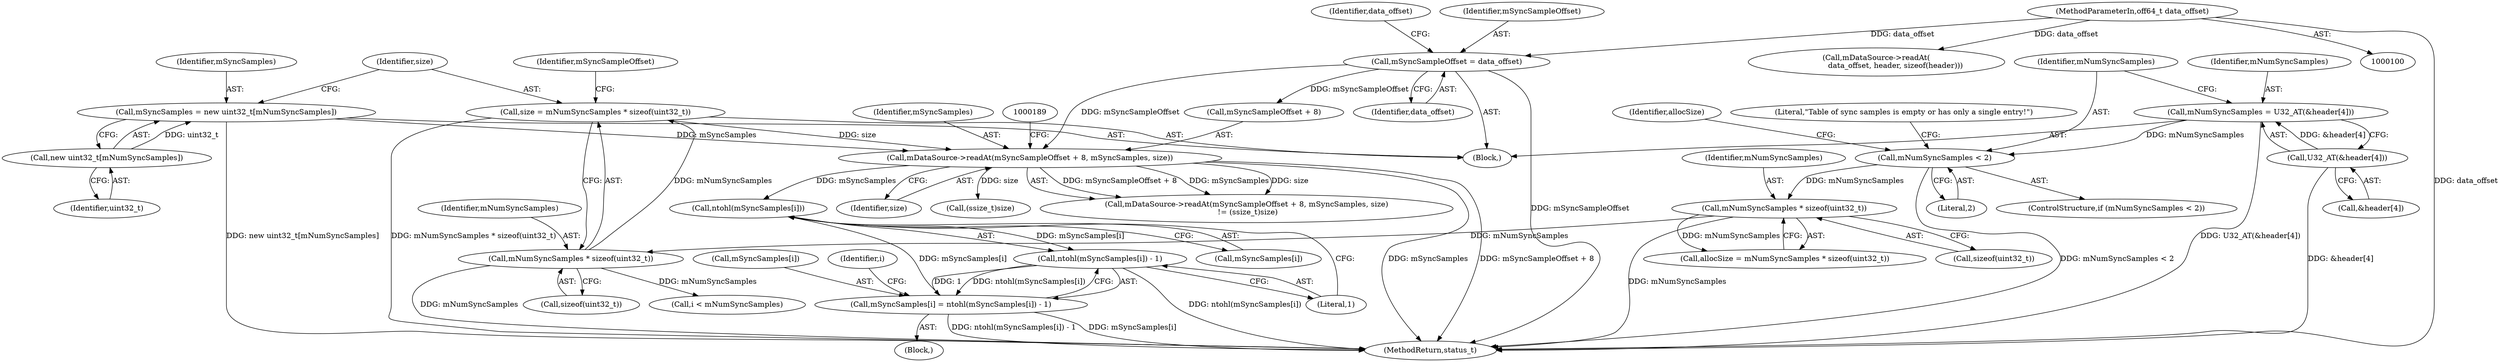 digraph "0_Android_edd4a76eb4747bd19ed122df46fa46b452c12a0d_0@array" {
"1000210" [label="(Call,ntohl(mSyncSamples[i]))"];
"1000182" [label="(Call,mDataSource->readAt(mSyncSampleOffset + 8, mSyncSamples, size))"];
"1000115" [label="(Call,mSyncSampleOffset = data_offset)"];
"1000101" [label="(MethodParameterIn,off64_t data_offset)"];
"1000169" [label="(Call,mSyncSamples = new uint32_t[mNumSyncSamples])"];
"1000171" [label="(Call,new uint32_t[mNumSyncSamples])"];
"1000174" [label="(Call,size = mNumSyncSamples * sizeof(uint32_t))"];
"1000176" [label="(Call,mNumSyncSamples * sizeof(uint32_t))"];
"1000158" [label="(Call,mNumSyncSamples * sizeof(uint32_t))"];
"1000149" [label="(Call,mNumSyncSamples < 2)"];
"1000141" [label="(Call,mNumSyncSamples = U32_AT(&header[4]))"];
"1000143" [label="(Call,U32_AT(&header[4]))"];
"1000205" [label="(Call,mSyncSamples[i] = ntohl(mSyncSamples[i]) - 1)"];
"1000209" [label="(Call,ntohl(mSyncSamples[i]) - 1)"];
"1000210" [label="(Call,ntohl(mSyncSamples[i]))"];
"1000175" [label="(Identifier,size)"];
"1000157" [label="(Identifier,allocSize)"];
"1000154" [label="(Literal,\"Table of sync samples is empty or has only a single entry!\")"];
"1000101" [label="(MethodParameterIn,off64_t data_offset)"];
"1000141" [label="(Call,mNumSyncSamples = U32_AT(&header[4]))"];
"1000117" [label="(Identifier,data_offset)"];
"1000142" [label="(Identifier,mNumSyncSamples)"];
"1000183" [label="(Call,mSyncSampleOffset + 8)"];
"1000103" [label="(Block,)"];
"1000156" [label="(Call,allocSize = mNumSyncSamples * sizeof(uint32_t))"];
"1000115" [label="(Call,mSyncSampleOffset = data_offset)"];
"1000186" [label="(Identifier,mSyncSamples)"];
"1000170" [label="(Identifier,mSyncSamples)"];
"1000203" [label="(Identifier,i)"];
"1000176" [label="(Call,mNumSyncSamples * sizeof(uint32_t))"];
"1000177" [label="(Identifier,mNumSyncSamples)"];
"1000172" [label="(Identifier,uint32_t)"];
"1000150" [label="(Identifier,mNumSyncSamples)"];
"1000151" [label="(Literal,2)"];
"1000206" [label="(Call,mSyncSamples[i])"];
"1000160" [label="(Call,sizeof(uint32_t))"];
"1000169" [label="(Call,mSyncSamples = new uint32_t[mNumSyncSamples])"];
"1000174" [label="(Call,size = mNumSyncSamples * sizeof(uint32_t))"];
"1000209" [label="(Call,ntohl(mSyncSamples[i]) - 1)"];
"1000211" [label="(Call,mSyncSamples[i])"];
"1000149" [label="(Call,mNumSyncSamples < 2)"];
"1000184" [label="(Identifier,mSyncSampleOffset)"];
"1000122" [label="(Identifier,data_offset)"];
"1000187" [label="(Identifier,size)"];
"1000199" [label="(Call,i < mNumSyncSamples)"];
"1000178" [label="(Call,sizeof(uint32_t))"];
"1000158" [label="(Call,mNumSyncSamples * sizeof(uint32_t))"];
"1000116" [label="(Identifier,mSyncSampleOffset)"];
"1000214" [label="(Literal,1)"];
"1000204" [label="(Block,)"];
"1000217" [label="(MethodReturn,status_t)"];
"1000148" [label="(ControlStructure,if (mNumSyncSamples < 2))"];
"1000171" [label="(Call,new uint32_t[mNumSyncSamples])"];
"1000188" [label="(Call,(ssize_t)size)"];
"1000159" [label="(Identifier,mNumSyncSamples)"];
"1000143" [label="(Call,U32_AT(&header[4]))"];
"1000181" [label="(Call,mDataSource->readAt(mSyncSampleOffset + 8, mSyncSamples, size)\n != (ssize_t)size)"];
"1000121" [label="(Call,mDataSource->readAt(\n                data_offset, header, sizeof(header)))"];
"1000182" [label="(Call,mDataSource->readAt(mSyncSampleOffset + 8, mSyncSamples, size))"];
"1000205" [label="(Call,mSyncSamples[i] = ntohl(mSyncSamples[i]) - 1)"];
"1000210" [label="(Call,ntohl(mSyncSamples[i]))"];
"1000144" [label="(Call,&header[4])"];
"1000210" -> "1000209"  [label="AST: "];
"1000210" -> "1000211"  [label="CFG: "];
"1000211" -> "1000210"  [label="AST: "];
"1000214" -> "1000210"  [label="CFG: "];
"1000210" -> "1000209"  [label="DDG: mSyncSamples[i]"];
"1000182" -> "1000210"  [label="DDG: mSyncSamples"];
"1000205" -> "1000210"  [label="DDG: mSyncSamples[i]"];
"1000182" -> "1000181"  [label="AST: "];
"1000182" -> "1000187"  [label="CFG: "];
"1000183" -> "1000182"  [label="AST: "];
"1000186" -> "1000182"  [label="AST: "];
"1000187" -> "1000182"  [label="AST: "];
"1000189" -> "1000182"  [label="CFG: "];
"1000182" -> "1000217"  [label="DDG: mSyncSamples"];
"1000182" -> "1000217"  [label="DDG: mSyncSampleOffset + 8"];
"1000182" -> "1000181"  [label="DDG: mSyncSampleOffset + 8"];
"1000182" -> "1000181"  [label="DDG: mSyncSamples"];
"1000182" -> "1000181"  [label="DDG: size"];
"1000115" -> "1000182"  [label="DDG: mSyncSampleOffset"];
"1000169" -> "1000182"  [label="DDG: mSyncSamples"];
"1000174" -> "1000182"  [label="DDG: size"];
"1000182" -> "1000188"  [label="DDG: size"];
"1000115" -> "1000103"  [label="AST: "];
"1000115" -> "1000117"  [label="CFG: "];
"1000116" -> "1000115"  [label="AST: "];
"1000117" -> "1000115"  [label="AST: "];
"1000122" -> "1000115"  [label="CFG: "];
"1000115" -> "1000217"  [label="DDG: mSyncSampleOffset"];
"1000101" -> "1000115"  [label="DDG: data_offset"];
"1000115" -> "1000183"  [label="DDG: mSyncSampleOffset"];
"1000101" -> "1000100"  [label="AST: "];
"1000101" -> "1000217"  [label="DDG: data_offset"];
"1000101" -> "1000121"  [label="DDG: data_offset"];
"1000169" -> "1000103"  [label="AST: "];
"1000169" -> "1000171"  [label="CFG: "];
"1000170" -> "1000169"  [label="AST: "];
"1000171" -> "1000169"  [label="AST: "];
"1000175" -> "1000169"  [label="CFG: "];
"1000169" -> "1000217"  [label="DDG: new uint32_t[mNumSyncSamples]"];
"1000171" -> "1000169"  [label="DDG: uint32_t"];
"1000171" -> "1000172"  [label="CFG: "];
"1000172" -> "1000171"  [label="AST: "];
"1000174" -> "1000103"  [label="AST: "];
"1000174" -> "1000176"  [label="CFG: "];
"1000175" -> "1000174"  [label="AST: "];
"1000176" -> "1000174"  [label="AST: "];
"1000184" -> "1000174"  [label="CFG: "];
"1000174" -> "1000217"  [label="DDG: mNumSyncSamples * sizeof(uint32_t)"];
"1000176" -> "1000174"  [label="DDG: mNumSyncSamples"];
"1000176" -> "1000178"  [label="CFG: "];
"1000177" -> "1000176"  [label="AST: "];
"1000178" -> "1000176"  [label="AST: "];
"1000176" -> "1000217"  [label="DDG: mNumSyncSamples"];
"1000158" -> "1000176"  [label="DDG: mNumSyncSamples"];
"1000176" -> "1000199"  [label="DDG: mNumSyncSamples"];
"1000158" -> "1000156"  [label="AST: "];
"1000158" -> "1000160"  [label="CFG: "];
"1000159" -> "1000158"  [label="AST: "];
"1000160" -> "1000158"  [label="AST: "];
"1000156" -> "1000158"  [label="CFG: "];
"1000158" -> "1000217"  [label="DDG: mNumSyncSamples"];
"1000158" -> "1000156"  [label="DDG: mNumSyncSamples"];
"1000149" -> "1000158"  [label="DDG: mNumSyncSamples"];
"1000149" -> "1000148"  [label="AST: "];
"1000149" -> "1000151"  [label="CFG: "];
"1000150" -> "1000149"  [label="AST: "];
"1000151" -> "1000149"  [label="AST: "];
"1000154" -> "1000149"  [label="CFG: "];
"1000157" -> "1000149"  [label="CFG: "];
"1000149" -> "1000217"  [label="DDG: mNumSyncSamples < 2"];
"1000141" -> "1000149"  [label="DDG: mNumSyncSamples"];
"1000141" -> "1000103"  [label="AST: "];
"1000141" -> "1000143"  [label="CFG: "];
"1000142" -> "1000141"  [label="AST: "];
"1000143" -> "1000141"  [label="AST: "];
"1000150" -> "1000141"  [label="CFG: "];
"1000141" -> "1000217"  [label="DDG: U32_AT(&header[4])"];
"1000143" -> "1000141"  [label="DDG: &header[4]"];
"1000143" -> "1000144"  [label="CFG: "];
"1000144" -> "1000143"  [label="AST: "];
"1000143" -> "1000217"  [label="DDG: &header[4]"];
"1000205" -> "1000204"  [label="AST: "];
"1000205" -> "1000209"  [label="CFG: "];
"1000206" -> "1000205"  [label="AST: "];
"1000209" -> "1000205"  [label="AST: "];
"1000203" -> "1000205"  [label="CFG: "];
"1000205" -> "1000217"  [label="DDG: ntohl(mSyncSamples[i]) - 1"];
"1000205" -> "1000217"  [label="DDG: mSyncSamples[i]"];
"1000209" -> "1000205"  [label="DDG: ntohl(mSyncSamples[i])"];
"1000209" -> "1000205"  [label="DDG: 1"];
"1000209" -> "1000214"  [label="CFG: "];
"1000214" -> "1000209"  [label="AST: "];
"1000209" -> "1000217"  [label="DDG: ntohl(mSyncSamples[i])"];
}
